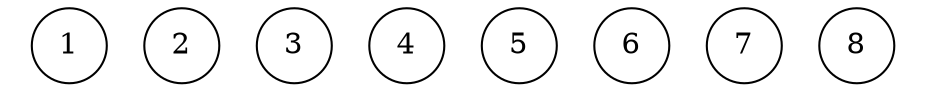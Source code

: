 digraph g1 {
  graph [pad="0.212,0.055"]
  node [shape=circle]
  1 [pos="2,0!"]
  2 [pos="1.414,1.414!"]
  3 [pos="0,2!"]
  4 [pos="-1.414,1.414!"]
  5 [pos="-2,0!"]
  6 [pos="-1.414,-1.414!"]
  7 [pos="0,-2!"]
  8 [pos="1.414,-1.414!"]
}


